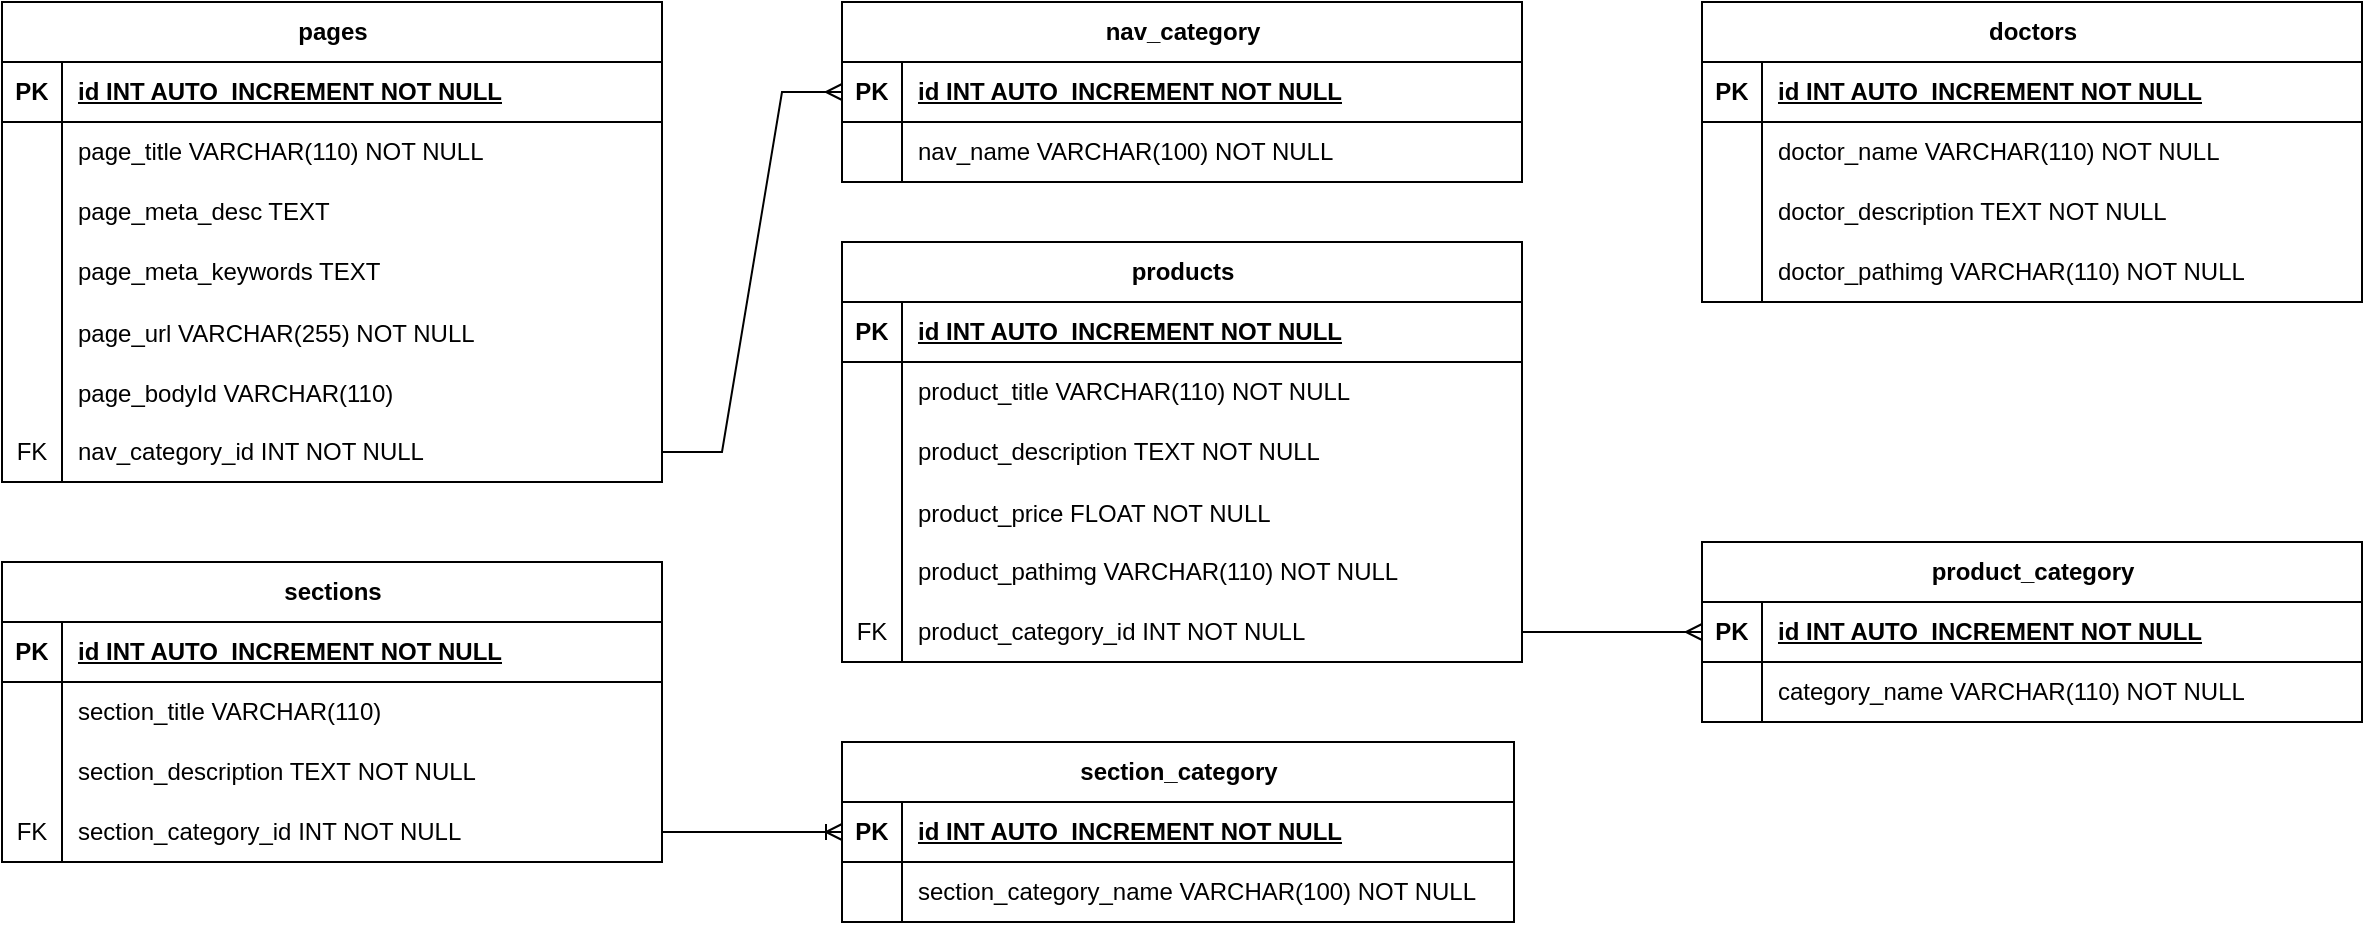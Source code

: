 <mxfile version="23.0.2" type="device">
  <diagram name="Page-1" id="jvLMgW2qh89p9YElOxy1">
    <mxGraphModel dx="1579" dy="825" grid="1" gridSize="10" guides="1" tooltips="1" connect="1" arrows="1" fold="1" page="1" pageScale="1" pageWidth="827" pageHeight="1169" math="0" shadow="0">
      <root>
        <mxCell id="0" />
        <mxCell id="1" parent="0" />
        <mxCell id="wWix9RE-jAxu2qYLu9UM-1" value="doctors" style="shape=table;startSize=30;container=1;collapsible=1;childLayout=tableLayout;fixedRows=1;rowLines=0;fontStyle=1;align=center;resizeLast=1;html=1;" vertex="1" parent="1">
          <mxGeometry x="870" y="40" width="330" height="150" as="geometry" />
        </mxCell>
        <mxCell id="wWix9RE-jAxu2qYLu9UM-2" value="" style="shape=tableRow;horizontal=0;startSize=0;swimlaneHead=0;swimlaneBody=0;fillColor=none;collapsible=0;dropTarget=0;points=[[0,0.5],[1,0.5]];portConstraint=eastwest;top=0;left=0;right=0;bottom=1;" vertex="1" parent="wWix9RE-jAxu2qYLu9UM-1">
          <mxGeometry y="30" width="330" height="30" as="geometry" />
        </mxCell>
        <mxCell id="wWix9RE-jAxu2qYLu9UM-3" value="PK" style="shape=partialRectangle;connectable=0;fillColor=none;top=0;left=0;bottom=0;right=0;fontStyle=1;overflow=hidden;whiteSpace=wrap;html=1;" vertex="1" parent="wWix9RE-jAxu2qYLu9UM-2">
          <mxGeometry width="30" height="30" as="geometry">
            <mxRectangle width="30" height="30" as="alternateBounds" />
          </mxGeometry>
        </mxCell>
        <mxCell id="wWix9RE-jAxu2qYLu9UM-4" value="id INT AUTO_INCREMENT NOT NULL" style="shape=partialRectangle;connectable=0;fillColor=none;top=0;left=0;bottom=0;right=0;align=left;spacingLeft=6;fontStyle=5;overflow=hidden;whiteSpace=wrap;html=1;" vertex="1" parent="wWix9RE-jAxu2qYLu9UM-2">
          <mxGeometry x="30" width="300" height="30" as="geometry">
            <mxRectangle width="300" height="30" as="alternateBounds" />
          </mxGeometry>
        </mxCell>
        <mxCell id="wWix9RE-jAxu2qYLu9UM-5" value="" style="shape=tableRow;horizontal=0;startSize=0;swimlaneHead=0;swimlaneBody=0;fillColor=none;collapsible=0;dropTarget=0;points=[[0,0.5],[1,0.5]];portConstraint=eastwest;top=0;left=0;right=0;bottom=0;" vertex="1" parent="wWix9RE-jAxu2qYLu9UM-1">
          <mxGeometry y="60" width="330" height="30" as="geometry" />
        </mxCell>
        <mxCell id="wWix9RE-jAxu2qYLu9UM-6" value="" style="shape=partialRectangle;connectable=0;fillColor=none;top=0;left=0;bottom=0;right=0;editable=1;overflow=hidden;whiteSpace=wrap;html=1;" vertex="1" parent="wWix9RE-jAxu2qYLu9UM-5">
          <mxGeometry width="30" height="30" as="geometry">
            <mxRectangle width="30" height="30" as="alternateBounds" />
          </mxGeometry>
        </mxCell>
        <mxCell id="wWix9RE-jAxu2qYLu9UM-7" value="doctor_name VARCHAR(110)&amp;nbsp;NOT NULL" style="shape=partialRectangle;connectable=0;fillColor=none;top=0;left=0;bottom=0;right=0;align=left;spacingLeft=6;overflow=hidden;whiteSpace=wrap;html=1;" vertex="1" parent="wWix9RE-jAxu2qYLu9UM-5">
          <mxGeometry x="30" width="300" height="30" as="geometry">
            <mxRectangle width="300" height="30" as="alternateBounds" />
          </mxGeometry>
        </mxCell>
        <mxCell id="wWix9RE-jAxu2qYLu9UM-8" value="" style="shape=tableRow;horizontal=0;startSize=0;swimlaneHead=0;swimlaneBody=0;fillColor=none;collapsible=0;dropTarget=0;points=[[0,0.5],[1,0.5]];portConstraint=eastwest;top=0;left=0;right=0;bottom=0;" vertex="1" parent="wWix9RE-jAxu2qYLu9UM-1">
          <mxGeometry y="90" width="330" height="30" as="geometry" />
        </mxCell>
        <mxCell id="wWix9RE-jAxu2qYLu9UM-9" value="" style="shape=partialRectangle;connectable=0;fillColor=none;top=0;left=0;bottom=0;right=0;editable=1;overflow=hidden;whiteSpace=wrap;html=1;" vertex="1" parent="wWix9RE-jAxu2qYLu9UM-8">
          <mxGeometry width="30" height="30" as="geometry">
            <mxRectangle width="30" height="30" as="alternateBounds" />
          </mxGeometry>
        </mxCell>
        <mxCell id="wWix9RE-jAxu2qYLu9UM-10" value="doctor_description TEXT&amp;nbsp;NOT NULL" style="shape=partialRectangle;connectable=0;fillColor=none;top=0;left=0;bottom=0;right=0;align=left;spacingLeft=6;overflow=hidden;whiteSpace=wrap;html=1;" vertex="1" parent="wWix9RE-jAxu2qYLu9UM-8">
          <mxGeometry x="30" width="300" height="30" as="geometry">
            <mxRectangle width="300" height="30" as="alternateBounds" />
          </mxGeometry>
        </mxCell>
        <mxCell id="wWix9RE-jAxu2qYLu9UM-11" value="" style="shape=tableRow;horizontal=0;startSize=0;swimlaneHead=0;swimlaneBody=0;fillColor=none;collapsible=0;dropTarget=0;points=[[0,0.5],[1,0.5]];portConstraint=eastwest;top=0;left=0;right=0;bottom=0;" vertex="1" parent="wWix9RE-jAxu2qYLu9UM-1">
          <mxGeometry y="120" width="330" height="30" as="geometry" />
        </mxCell>
        <mxCell id="wWix9RE-jAxu2qYLu9UM-12" value="" style="shape=partialRectangle;connectable=0;fillColor=none;top=0;left=0;bottom=0;right=0;editable=1;overflow=hidden;whiteSpace=wrap;html=1;" vertex="1" parent="wWix9RE-jAxu2qYLu9UM-11">
          <mxGeometry width="30" height="30" as="geometry">
            <mxRectangle width="30" height="30" as="alternateBounds" />
          </mxGeometry>
        </mxCell>
        <mxCell id="wWix9RE-jAxu2qYLu9UM-13" value="doctor_pathimg VARCHAR(110)&amp;nbsp;NOT NULL" style="shape=partialRectangle;connectable=0;fillColor=none;top=0;left=0;bottom=0;right=0;align=left;spacingLeft=6;overflow=hidden;whiteSpace=wrap;html=1;" vertex="1" parent="wWix9RE-jAxu2qYLu9UM-11">
          <mxGeometry x="30" width="300" height="30" as="geometry">
            <mxRectangle width="300" height="30" as="alternateBounds" />
          </mxGeometry>
        </mxCell>
        <mxCell id="wWix9RE-jAxu2qYLu9UM-14" value="pages" style="shape=table;startSize=30;container=1;collapsible=1;childLayout=tableLayout;fixedRows=1;rowLines=0;fontStyle=1;align=center;resizeLast=1;html=1;" vertex="1" parent="1">
          <mxGeometry x="20" y="40" width="330" height="240" as="geometry" />
        </mxCell>
        <mxCell id="wWix9RE-jAxu2qYLu9UM-15" value="" style="shape=tableRow;horizontal=0;startSize=0;swimlaneHead=0;swimlaneBody=0;fillColor=none;collapsible=0;dropTarget=0;points=[[0,0.5],[1,0.5]];portConstraint=eastwest;top=0;left=0;right=0;bottom=1;" vertex="1" parent="wWix9RE-jAxu2qYLu9UM-14">
          <mxGeometry y="30" width="330" height="30" as="geometry" />
        </mxCell>
        <mxCell id="wWix9RE-jAxu2qYLu9UM-16" value="PK" style="shape=partialRectangle;connectable=0;fillColor=none;top=0;left=0;bottom=0;right=0;fontStyle=1;overflow=hidden;whiteSpace=wrap;html=1;" vertex="1" parent="wWix9RE-jAxu2qYLu9UM-15">
          <mxGeometry width="30" height="30" as="geometry">
            <mxRectangle width="30" height="30" as="alternateBounds" />
          </mxGeometry>
        </mxCell>
        <mxCell id="wWix9RE-jAxu2qYLu9UM-17" value="id INT AUTO_INCREMENT NOT NULL" style="shape=partialRectangle;connectable=0;fillColor=none;top=0;left=0;bottom=0;right=0;align=left;spacingLeft=6;fontStyle=5;overflow=hidden;whiteSpace=wrap;html=1;" vertex="1" parent="wWix9RE-jAxu2qYLu9UM-15">
          <mxGeometry x="30" width="300" height="30" as="geometry">
            <mxRectangle width="300" height="30" as="alternateBounds" />
          </mxGeometry>
        </mxCell>
        <mxCell id="wWix9RE-jAxu2qYLu9UM-18" value="" style="shape=tableRow;horizontal=0;startSize=0;swimlaneHead=0;swimlaneBody=0;fillColor=none;collapsible=0;dropTarget=0;points=[[0,0.5],[1,0.5]];portConstraint=eastwest;top=0;left=0;right=0;bottom=0;" vertex="1" parent="wWix9RE-jAxu2qYLu9UM-14">
          <mxGeometry y="60" width="330" height="30" as="geometry" />
        </mxCell>
        <mxCell id="wWix9RE-jAxu2qYLu9UM-19" value="" style="shape=partialRectangle;connectable=0;fillColor=none;top=0;left=0;bottom=0;right=0;editable=1;overflow=hidden;whiteSpace=wrap;html=1;" vertex="1" parent="wWix9RE-jAxu2qYLu9UM-18">
          <mxGeometry width="30" height="30" as="geometry">
            <mxRectangle width="30" height="30" as="alternateBounds" />
          </mxGeometry>
        </mxCell>
        <mxCell id="wWix9RE-jAxu2qYLu9UM-20" value="page_title VARCHAR(110)&amp;nbsp;NOT NULL" style="shape=partialRectangle;connectable=0;fillColor=none;top=0;left=0;bottom=0;right=0;align=left;spacingLeft=6;overflow=hidden;whiteSpace=wrap;html=1;" vertex="1" parent="wWix9RE-jAxu2qYLu9UM-18">
          <mxGeometry x="30" width="300" height="30" as="geometry">
            <mxRectangle width="300" height="30" as="alternateBounds" />
          </mxGeometry>
        </mxCell>
        <mxCell id="wWix9RE-jAxu2qYLu9UM-21" value="" style="shape=tableRow;horizontal=0;startSize=0;swimlaneHead=0;swimlaneBody=0;fillColor=none;collapsible=0;dropTarget=0;points=[[0,0.5],[1,0.5]];portConstraint=eastwest;top=0;left=0;right=0;bottom=0;" vertex="1" parent="wWix9RE-jAxu2qYLu9UM-14">
          <mxGeometry y="90" width="330" height="30" as="geometry" />
        </mxCell>
        <mxCell id="wWix9RE-jAxu2qYLu9UM-22" value="" style="shape=partialRectangle;connectable=0;fillColor=none;top=0;left=0;bottom=0;right=0;editable=1;overflow=hidden;whiteSpace=wrap;html=1;" vertex="1" parent="wWix9RE-jAxu2qYLu9UM-21">
          <mxGeometry width="30" height="30" as="geometry">
            <mxRectangle width="30" height="30" as="alternateBounds" />
          </mxGeometry>
        </mxCell>
        <mxCell id="wWix9RE-jAxu2qYLu9UM-23" value="page_meta_desc TEXT" style="shape=partialRectangle;connectable=0;fillColor=none;top=0;left=0;bottom=0;right=0;align=left;spacingLeft=6;overflow=hidden;whiteSpace=wrap;html=1;" vertex="1" parent="wWix9RE-jAxu2qYLu9UM-21">
          <mxGeometry x="30" width="300" height="30" as="geometry">
            <mxRectangle width="300" height="30" as="alternateBounds" />
          </mxGeometry>
        </mxCell>
        <mxCell id="wWix9RE-jAxu2qYLu9UM-24" value="" style="shape=tableRow;horizontal=0;startSize=0;swimlaneHead=0;swimlaneBody=0;fillColor=none;collapsible=0;dropTarget=0;points=[[0,0.5],[1,0.5]];portConstraint=eastwest;top=0;left=0;right=0;bottom=0;" vertex="1" parent="wWix9RE-jAxu2qYLu9UM-14">
          <mxGeometry y="120" width="330" height="30" as="geometry" />
        </mxCell>
        <mxCell id="wWix9RE-jAxu2qYLu9UM-25" value="" style="shape=partialRectangle;connectable=0;fillColor=none;top=0;left=0;bottom=0;right=0;editable=1;overflow=hidden;whiteSpace=wrap;html=1;" vertex="1" parent="wWix9RE-jAxu2qYLu9UM-24">
          <mxGeometry width="30" height="30" as="geometry">
            <mxRectangle width="30" height="30" as="alternateBounds" />
          </mxGeometry>
        </mxCell>
        <mxCell id="wWix9RE-jAxu2qYLu9UM-26" value="page_meta_keywords TEXT" style="shape=partialRectangle;connectable=0;fillColor=none;top=0;left=0;bottom=0;right=0;align=left;spacingLeft=6;overflow=hidden;whiteSpace=wrap;html=1;" vertex="1" parent="wWix9RE-jAxu2qYLu9UM-24">
          <mxGeometry x="30" width="300" height="30" as="geometry">
            <mxRectangle width="300" height="30" as="alternateBounds" />
          </mxGeometry>
        </mxCell>
        <mxCell id="wWix9RE-jAxu2qYLu9UM-27" value="" style="shape=tableRow;horizontal=0;startSize=0;swimlaneHead=0;swimlaneBody=0;fillColor=none;collapsible=0;dropTarget=0;points=[[0,0.5],[1,0.5]];portConstraint=eastwest;top=0;left=0;right=0;bottom=0;" vertex="1" parent="wWix9RE-jAxu2qYLu9UM-14">
          <mxGeometry y="150" width="330" height="30" as="geometry" />
        </mxCell>
        <mxCell id="wWix9RE-jAxu2qYLu9UM-28" value="" style="shape=partialRectangle;connectable=0;fillColor=none;top=0;left=0;bottom=0;right=0;editable=1;overflow=hidden;" vertex="1" parent="wWix9RE-jAxu2qYLu9UM-27">
          <mxGeometry width="30" height="30" as="geometry">
            <mxRectangle width="30" height="30" as="alternateBounds" />
          </mxGeometry>
        </mxCell>
        <mxCell id="wWix9RE-jAxu2qYLu9UM-29" value="page_url VARCHAR(255) NOT NULL" style="shape=partialRectangle;connectable=0;fillColor=none;top=0;left=0;bottom=0;right=0;align=left;spacingLeft=6;overflow=hidden;" vertex="1" parent="wWix9RE-jAxu2qYLu9UM-27">
          <mxGeometry x="30" width="300" height="30" as="geometry">
            <mxRectangle width="300" height="30" as="alternateBounds" />
          </mxGeometry>
        </mxCell>
        <mxCell id="wWix9RE-jAxu2qYLu9UM-30" value="" style="shape=tableRow;horizontal=0;startSize=0;swimlaneHead=0;swimlaneBody=0;fillColor=none;collapsible=0;dropTarget=0;points=[[0,0.5],[1,0.5]];portConstraint=eastwest;top=0;left=0;right=0;bottom=0;" vertex="1" parent="wWix9RE-jAxu2qYLu9UM-14">
          <mxGeometry y="180" width="330" height="30" as="geometry" />
        </mxCell>
        <mxCell id="wWix9RE-jAxu2qYLu9UM-31" value="" style="shape=partialRectangle;connectable=0;fillColor=none;top=0;left=0;bottom=0;right=0;editable=1;overflow=hidden;" vertex="1" parent="wWix9RE-jAxu2qYLu9UM-30">
          <mxGeometry width="30" height="30" as="geometry">
            <mxRectangle width="30" height="30" as="alternateBounds" />
          </mxGeometry>
        </mxCell>
        <mxCell id="wWix9RE-jAxu2qYLu9UM-32" value="page_bodyId VARCHAR(110)" style="shape=partialRectangle;connectable=0;fillColor=none;top=0;left=0;bottom=0;right=0;align=left;spacingLeft=6;overflow=hidden;" vertex="1" parent="wWix9RE-jAxu2qYLu9UM-30">
          <mxGeometry x="30" width="300" height="30" as="geometry">
            <mxRectangle width="300" height="30" as="alternateBounds" />
          </mxGeometry>
        </mxCell>
        <mxCell id="wWix9RE-jAxu2qYLu9UM-33" value="" style="shape=tableRow;horizontal=0;startSize=0;swimlaneHead=0;swimlaneBody=0;fillColor=none;collapsible=0;dropTarget=0;points=[[0,0.5],[1,0.5]];portConstraint=eastwest;top=0;left=0;right=0;bottom=0;" vertex="1" parent="wWix9RE-jAxu2qYLu9UM-14">
          <mxGeometry y="210" width="330" height="30" as="geometry" />
        </mxCell>
        <mxCell id="wWix9RE-jAxu2qYLu9UM-34" value="FK" style="shape=partialRectangle;connectable=0;fillColor=none;top=0;left=0;bottom=0;right=0;fontStyle=0;overflow=hidden;whiteSpace=wrap;html=1;" vertex="1" parent="wWix9RE-jAxu2qYLu9UM-33">
          <mxGeometry width="30" height="30" as="geometry">
            <mxRectangle width="30" height="30" as="alternateBounds" />
          </mxGeometry>
        </mxCell>
        <mxCell id="wWix9RE-jAxu2qYLu9UM-35" value="nav_category_id INT NOT NULL" style="shape=partialRectangle;connectable=0;fillColor=none;top=0;left=0;bottom=0;right=0;align=left;spacingLeft=6;fontStyle=0;overflow=hidden;whiteSpace=wrap;html=1;" vertex="1" parent="wWix9RE-jAxu2qYLu9UM-33">
          <mxGeometry x="30" width="300" height="30" as="geometry">
            <mxRectangle width="300" height="30" as="alternateBounds" />
          </mxGeometry>
        </mxCell>
        <mxCell id="wWix9RE-jAxu2qYLu9UM-45" value="nav_category" style="shape=table;startSize=30;container=1;collapsible=1;childLayout=tableLayout;fixedRows=1;rowLines=0;fontStyle=1;align=center;resizeLast=1;html=1;" vertex="1" parent="1">
          <mxGeometry x="440" y="40" width="340" height="90" as="geometry" />
        </mxCell>
        <mxCell id="wWix9RE-jAxu2qYLu9UM-46" value="" style="shape=tableRow;horizontal=0;startSize=0;swimlaneHead=0;swimlaneBody=0;fillColor=none;collapsible=0;dropTarget=0;points=[[0,0.5],[1,0.5]];portConstraint=eastwest;top=0;left=0;right=0;bottom=1;" vertex="1" parent="wWix9RE-jAxu2qYLu9UM-45">
          <mxGeometry y="30" width="340" height="30" as="geometry" />
        </mxCell>
        <mxCell id="wWix9RE-jAxu2qYLu9UM-47" value="PK" style="shape=partialRectangle;connectable=0;fillColor=none;top=0;left=0;bottom=0;right=0;fontStyle=1;overflow=hidden;whiteSpace=wrap;html=1;" vertex="1" parent="wWix9RE-jAxu2qYLu9UM-46">
          <mxGeometry width="30" height="30" as="geometry">
            <mxRectangle width="30" height="30" as="alternateBounds" />
          </mxGeometry>
        </mxCell>
        <mxCell id="wWix9RE-jAxu2qYLu9UM-48" value="id INT AUTO_INCREMENT NOT NULL" style="shape=partialRectangle;connectable=0;fillColor=none;top=0;left=0;bottom=0;right=0;align=left;spacingLeft=6;fontStyle=5;overflow=hidden;whiteSpace=wrap;html=1;" vertex="1" parent="wWix9RE-jAxu2qYLu9UM-46">
          <mxGeometry x="30" width="310" height="30" as="geometry">
            <mxRectangle width="310" height="30" as="alternateBounds" />
          </mxGeometry>
        </mxCell>
        <mxCell id="wWix9RE-jAxu2qYLu9UM-49" value="" style="shape=tableRow;horizontal=0;startSize=0;swimlaneHead=0;swimlaneBody=0;fillColor=none;collapsible=0;dropTarget=0;points=[[0,0.5],[1,0.5]];portConstraint=eastwest;top=0;left=0;right=0;bottom=0;" vertex="1" parent="wWix9RE-jAxu2qYLu9UM-45">
          <mxGeometry y="60" width="340" height="30" as="geometry" />
        </mxCell>
        <mxCell id="wWix9RE-jAxu2qYLu9UM-50" value="" style="shape=partialRectangle;connectable=0;fillColor=none;top=0;left=0;bottom=0;right=0;editable=1;overflow=hidden;whiteSpace=wrap;html=1;" vertex="1" parent="wWix9RE-jAxu2qYLu9UM-49">
          <mxGeometry width="30" height="30" as="geometry">
            <mxRectangle width="30" height="30" as="alternateBounds" />
          </mxGeometry>
        </mxCell>
        <mxCell id="wWix9RE-jAxu2qYLu9UM-51" value="nav_name VARCHAR(100)&amp;nbsp;NOT NULL" style="shape=partialRectangle;connectable=0;fillColor=none;top=0;left=0;bottom=0;right=0;align=left;spacingLeft=6;overflow=hidden;whiteSpace=wrap;html=1;" vertex="1" parent="wWix9RE-jAxu2qYLu9UM-49">
          <mxGeometry x="30" width="310" height="30" as="geometry">
            <mxRectangle width="310" height="30" as="alternateBounds" />
          </mxGeometry>
        </mxCell>
        <mxCell id="wWix9RE-jAxu2qYLu9UM-58" value="" style="edgeStyle=entityRelationEdgeStyle;fontSize=12;html=1;endArrow=ERmany;rounded=0;entryX=0;entryY=0.5;entryDx=0;entryDy=0;exitX=1;exitY=0.5;exitDx=0;exitDy=0;" edge="1" parent="1" source="wWix9RE-jAxu2qYLu9UM-33" target="wWix9RE-jAxu2qYLu9UM-46">
          <mxGeometry width="100" height="100" relative="1" as="geometry">
            <mxPoint x="370" y="440" as="sourcePoint" />
            <mxPoint x="470" y="340" as="targetPoint" />
          </mxGeometry>
        </mxCell>
        <mxCell id="wWix9RE-jAxu2qYLu9UM-72" value="sections" style="shape=table;startSize=30;container=1;collapsible=1;childLayout=tableLayout;fixedRows=1;rowLines=0;fontStyle=1;align=center;resizeLast=1;html=1;" vertex="1" parent="1">
          <mxGeometry x="20" y="320" width="330" height="150" as="geometry" />
        </mxCell>
        <mxCell id="wWix9RE-jAxu2qYLu9UM-73" value="" style="shape=tableRow;horizontal=0;startSize=0;swimlaneHead=0;swimlaneBody=0;fillColor=none;collapsible=0;dropTarget=0;points=[[0,0.5],[1,0.5]];portConstraint=eastwest;top=0;left=0;right=0;bottom=1;" vertex="1" parent="wWix9RE-jAxu2qYLu9UM-72">
          <mxGeometry y="30" width="330" height="30" as="geometry" />
        </mxCell>
        <mxCell id="wWix9RE-jAxu2qYLu9UM-74" value="PK" style="shape=partialRectangle;connectable=0;fillColor=none;top=0;left=0;bottom=0;right=0;fontStyle=1;overflow=hidden;whiteSpace=wrap;html=1;" vertex="1" parent="wWix9RE-jAxu2qYLu9UM-73">
          <mxGeometry width="30" height="30" as="geometry">
            <mxRectangle width="30" height="30" as="alternateBounds" />
          </mxGeometry>
        </mxCell>
        <mxCell id="wWix9RE-jAxu2qYLu9UM-75" value="id INT AUTO_INCREMENT NOT NULL" style="shape=partialRectangle;connectable=0;fillColor=none;top=0;left=0;bottom=0;right=0;align=left;spacingLeft=6;fontStyle=5;overflow=hidden;whiteSpace=wrap;html=1;" vertex="1" parent="wWix9RE-jAxu2qYLu9UM-73">
          <mxGeometry x="30" width="300" height="30" as="geometry">
            <mxRectangle width="300" height="30" as="alternateBounds" />
          </mxGeometry>
        </mxCell>
        <mxCell id="wWix9RE-jAxu2qYLu9UM-76" value="" style="shape=tableRow;horizontal=0;startSize=0;swimlaneHead=0;swimlaneBody=0;fillColor=none;collapsible=0;dropTarget=0;points=[[0,0.5],[1,0.5]];portConstraint=eastwest;top=0;left=0;right=0;bottom=0;" vertex="1" parent="wWix9RE-jAxu2qYLu9UM-72">
          <mxGeometry y="60" width="330" height="30" as="geometry" />
        </mxCell>
        <mxCell id="wWix9RE-jAxu2qYLu9UM-77" value="" style="shape=partialRectangle;connectable=0;fillColor=none;top=0;left=0;bottom=0;right=0;editable=1;overflow=hidden;whiteSpace=wrap;html=1;" vertex="1" parent="wWix9RE-jAxu2qYLu9UM-76">
          <mxGeometry width="30" height="30" as="geometry">
            <mxRectangle width="30" height="30" as="alternateBounds" />
          </mxGeometry>
        </mxCell>
        <mxCell id="wWix9RE-jAxu2qYLu9UM-78" value="section_title VARCHAR(110)" style="shape=partialRectangle;connectable=0;fillColor=none;top=0;left=0;bottom=0;right=0;align=left;spacingLeft=6;overflow=hidden;whiteSpace=wrap;html=1;" vertex="1" parent="wWix9RE-jAxu2qYLu9UM-76">
          <mxGeometry x="30" width="300" height="30" as="geometry">
            <mxRectangle width="300" height="30" as="alternateBounds" />
          </mxGeometry>
        </mxCell>
        <mxCell id="wWix9RE-jAxu2qYLu9UM-79" value="" style="shape=tableRow;horizontal=0;startSize=0;swimlaneHead=0;swimlaneBody=0;fillColor=none;collapsible=0;dropTarget=0;points=[[0,0.5],[1,0.5]];portConstraint=eastwest;top=0;left=0;right=0;bottom=0;" vertex="1" parent="wWix9RE-jAxu2qYLu9UM-72">
          <mxGeometry y="90" width="330" height="30" as="geometry" />
        </mxCell>
        <mxCell id="wWix9RE-jAxu2qYLu9UM-80" value="" style="shape=partialRectangle;connectable=0;fillColor=none;top=0;left=0;bottom=0;right=0;editable=1;overflow=hidden;whiteSpace=wrap;html=1;" vertex="1" parent="wWix9RE-jAxu2qYLu9UM-79">
          <mxGeometry width="30" height="30" as="geometry">
            <mxRectangle width="30" height="30" as="alternateBounds" />
          </mxGeometry>
        </mxCell>
        <mxCell id="wWix9RE-jAxu2qYLu9UM-81" value="section_description TEXT&amp;nbsp;NOT NULL" style="shape=partialRectangle;connectable=0;fillColor=none;top=0;left=0;bottom=0;right=0;align=left;spacingLeft=6;overflow=hidden;whiteSpace=wrap;html=1;" vertex="1" parent="wWix9RE-jAxu2qYLu9UM-79">
          <mxGeometry x="30" width="300" height="30" as="geometry">
            <mxRectangle width="300" height="30" as="alternateBounds" />
          </mxGeometry>
        </mxCell>
        <mxCell id="wWix9RE-jAxu2qYLu9UM-119" value="" style="shape=tableRow;horizontal=0;startSize=0;swimlaneHead=0;swimlaneBody=0;fillColor=none;collapsible=0;dropTarget=0;points=[[0,0.5],[1,0.5]];portConstraint=eastwest;top=0;left=0;right=0;bottom=0;" vertex="1" parent="wWix9RE-jAxu2qYLu9UM-72">
          <mxGeometry y="120" width="330" height="30" as="geometry" />
        </mxCell>
        <mxCell id="wWix9RE-jAxu2qYLu9UM-120" value="FK" style="shape=partialRectangle;connectable=0;fillColor=none;top=0;left=0;bottom=0;right=0;fontStyle=0;overflow=hidden;whiteSpace=wrap;html=1;" vertex="1" parent="wWix9RE-jAxu2qYLu9UM-119">
          <mxGeometry width="30" height="30" as="geometry">
            <mxRectangle width="30" height="30" as="alternateBounds" />
          </mxGeometry>
        </mxCell>
        <mxCell id="wWix9RE-jAxu2qYLu9UM-121" value="section_category_id INT NOT NULL" style="shape=partialRectangle;connectable=0;fillColor=none;top=0;left=0;bottom=0;right=0;align=left;spacingLeft=6;fontStyle=0;overflow=hidden;whiteSpace=wrap;html=1;" vertex="1" parent="wWix9RE-jAxu2qYLu9UM-119">
          <mxGeometry x="30" width="300" height="30" as="geometry">
            <mxRectangle width="300" height="30" as="alternateBounds" />
          </mxGeometry>
        </mxCell>
        <mxCell id="wWix9RE-jAxu2qYLu9UM-85" value="products" style="shape=table;startSize=30;container=1;collapsible=1;childLayout=tableLayout;fixedRows=1;rowLines=0;fontStyle=1;align=center;resizeLast=1;html=1;" vertex="1" parent="1">
          <mxGeometry x="440" y="160" width="340" height="210" as="geometry" />
        </mxCell>
        <mxCell id="wWix9RE-jAxu2qYLu9UM-86" value="" style="shape=tableRow;horizontal=0;startSize=0;swimlaneHead=0;swimlaneBody=0;fillColor=none;collapsible=0;dropTarget=0;points=[[0,0.5],[1,0.5]];portConstraint=eastwest;top=0;left=0;right=0;bottom=1;" vertex="1" parent="wWix9RE-jAxu2qYLu9UM-85">
          <mxGeometry y="30" width="340" height="30" as="geometry" />
        </mxCell>
        <mxCell id="wWix9RE-jAxu2qYLu9UM-87" value="PK" style="shape=partialRectangle;connectable=0;fillColor=none;top=0;left=0;bottom=0;right=0;fontStyle=1;overflow=hidden;whiteSpace=wrap;html=1;" vertex="1" parent="wWix9RE-jAxu2qYLu9UM-86">
          <mxGeometry width="30" height="30" as="geometry">
            <mxRectangle width="30" height="30" as="alternateBounds" />
          </mxGeometry>
        </mxCell>
        <mxCell id="wWix9RE-jAxu2qYLu9UM-88" value="id INT AUTO_INCREMENT NOT NULL" style="shape=partialRectangle;connectable=0;fillColor=none;top=0;left=0;bottom=0;right=0;align=left;spacingLeft=6;fontStyle=5;overflow=hidden;whiteSpace=wrap;html=1;" vertex="1" parent="wWix9RE-jAxu2qYLu9UM-86">
          <mxGeometry x="30" width="310" height="30" as="geometry">
            <mxRectangle width="310" height="30" as="alternateBounds" />
          </mxGeometry>
        </mxCell>
        <mxCell id="wWix9RE-jAxu2qYLu9UM-89" value="" style="shape=tableRow;horizontal=0;startSize=0;swimlaneHead=0;swimlaneBody=0;fillColor=none;collapsible=0;dropTarget=0;points=[[0,0.5],[1,0.5]];portConstraint=eastwest;top=0;left=0;right=0;bottom=0;" vertex="1" parent="wWix9RE-jAxu2qYLu9UM-85">
          <mxGeometry y="60" width="340" height="30" as="geometry" />
        </mxCell>
        <mxCell id="wWix9RE-jAxu2qYLu9UM-90" value="" style="shape=partialRectangle;connectable=0;fillColor=none;top=0;left=0;bottom=0;right=0;editable=1;overflow=hidden;whiteSpace=wrap;html=1;" vertex="1" parent="wWix9RE-jAxu2qYLu9UM-89">
          <mxGeometry width="30" height="30" as="geometry">
            <mxRectangle width="30" height="30" as="alternateBounds" />
          </mxGeometry>
        </mxCell>
        <mxCell id="wWix9RE-jAxu2qYLu9UM-91" value="product_title VARCHAR(110)&amp;nbsp;NOT NULL" style="shape=partialRectangle;connectable=0;fillColor=none;top=0;left=0;bottom=0;right=0;align=left;spacingLeft=6;overflow=hidden;whiteSpace=wrap;html=1;" vertex="1" parent="wWix9RE-jAxu2qYLu9UM-89">
          <mxGeometry x="30" width="310" height="30" as="geometry">
            <mxRectangle width="310" height="30" as="alternateBounds" />
          </mxGeometry>
        </mxCell>
        <mxCell id="wWix9RE-jAxu2qYLu9UM-92" value="" style="shape=tableRow;horizontal=0;startSize=0;swimlaneHead=0;swimlaneBody=0;fillColor=none;collapsible=0;dropTarget=0;points=[[0,0.5],[1,0.5]];portConstraint=eastwest;top=0;left=0;right=0;bottom=0;" vertex="1" parent="wWix9RE-jAxu2qYLu9UM-85">
          <mxGeometry y="90" width="340" height="30" as="geometry" />
        </mxCell>
        <mxCell id="wWix9RE-jAxu2qYLu9UM-93" value="" style="shape=partialRectangle;connectable=0;fillColor=none;top=0;left=0;bottom=0;right=0;editable=1;overflow=hidden;whiteSpace=wrap;html=1;" vertex="1" parent="wWix9RE-jAxu2qYLu9UM-92">
          <mxGeometry width="30" height="30" as="geometry">
            <mxRectangle width="30" height="30" as="alternateBounds" />
          </mxGeometry>
        </mxCell>
        <mxCell id="wWix9RE-jAxu2qYLu9UM-94" value="product_description TEXT&amp;nbsp;NOT NULL" style="shape=partialRectangle;connectable=0;fillColor=none;top=0;left=0;bottom=0;right=0;align=left;spacingLeft=6;overflow=hidden;whiteSpace=wrap;html=1;" vertex="1" parent="wWix9RE-jAxu2qYLu9UM-92">
          <mxGeometry x="30" width="310" height="30" as="geometry">
            <mxRectangle width="310" height="30" as="alternateBounds" />
          </mxGeometry>
        </mxCell>
        <mxCell id="wWix9RE-jAxu2qYLu9UM-126" value="" style="shape=tableRow;horizontal=0;startSize=0;swimlaneHead=0;swimlaneBody=0;fillColor=none;collapsible=0;dropTarget=0;points=[[0,0.5],[1,0.5]];portConstraint=eastwest;top=0;left=0;right=0;bottom=0;" vertex="1" parent="wWix9RE-jAxu2qYLu9UM-85">
          <mxGeometry y="120" width="340" height="30" as="geometry" />
        </mxCell>
        <mxCell id="wWix9RE-jAxu2qYLu9UM-127" value="" style="shape=partialRectangle;connectable=0;fillColor=none;top=0;left=0;bottom=0;right=0;editable=1;overflow=hidden;" vertex="1" parent="wWix9RE-jAxu2qYLu9UM-126">
          <mxGeometry width="30" height="30" as="geometry">
            <mxRectangle width="30" height="30" as="alternateBounds" />
          </mxGeometry>
        </mxCell>
        <mxCell id="wWix9RE-jAxu2qYLu9UM-128" value="product_price FLOAT NOT NULL" style="shape=partialRectangle;connectable=0;fillColor=none;top=0;left=0;bottom=0;right=0;align=left;spacingLeft=6;overflow=hidden;" vertex="1" parent="wWix9RE-jAxu2qYLu9UM-126">
          <mxGeometry x="30" width="310" height="30" as="geometry">
            <mxRectangle width="310" height="30" as="alternateBounds" />
          </mxGeometry>
        </mxCell>
        <mxCell id="wWix9RE-jAxu2qYLu9UM-95" value="" style="shape=tableRow;horizontal=0;startSize=0;swimlaneHead=0;swimlaneBody=0;fillColor=none;collapsible=0;dropTarget=0;points=[[0,0.5],[1,0.5]];portConstraint=eastwest;top=0;left=0;right=0;bottom=0;" vertex="1" parent="wWix9RE-jAxu2qYLu9UM-85">
          <mxGeometry y="150" width="340" height="30" as="geometry" />
        </mxCell>
        <mxCell id="wWix9RE-jAxu2qYLu9UM-96" value="" style="shape=partialRectangle;connectable=0;fillColor=none;top=0;left=0;bottom=0;right=0;editable=1;overflow=hidden;whiteSpace=wrap;html=1;" vertex="1" parent="wWix9RE-jAxu2qYLu9UM-95">
          <mxGeometry width="30" height="30" as="geometry">
            <mxRectangle width="30" height="30" as="alternateBounds" />
          </mxGeometry>
        </mxCell>
        <mxCell id="wWix9RE-jAxu2qYLu9UM-97" value="product_pathimg&amp;nbsp;VARCHAR(110)&amp;nbsp;NOT NULL" style="shape=partialRectangle;connectable=0;fillColor=none;top=0;left=0;bottom=0;right=0;align=left;spacingLeft=6;overflow=hidden;whiteSpace=wrap;html=1;" vertex="1" parent="wWix9RE-jAxu2qYLu9UM-95">
          <mxGeometry x="30" width="310" height="30" as="geometry">
            <mxRectangle width="310" height="30" as="alternateBounds" />
          </mxGeometry>
        </mxCell>
        <mxCell id="wWix9RE-jAxu2qYLu9UM-107" value="" style="shape=tableRow;horizontal=0;startSize=0;swimlaneHead=0;swimlaneBody=0;fillColor=none;collapsible=0;dropTarget=0;points=[[0,0.5],[1,0.5]];portConstraint=eastwest;top=0;left=0;right=0;bottom=0;" vertex="1" parent="wWix9RE-jAxu2qYLu9UM-85">
          <mxGeometry y="180" width="340" height="30" as="geometry" />
        </mxCell>
        <mxCell id="wWix9RE-jAxu2qYLu9UM-108" value="FK" style="shape=partialRectangle;connectable=0;fillColor=none;top=0;left=0;bottom=0;right=0;fontStyle=0;overflow=hidden;whiteSpace=wrap;html=1;" vertex="1" parent="wWix9RE-jAxu2qYLu9UM-107">
          <mxGeometry width="30" height="30" as="geometry">
            <mxRectangle width="30" height="30" as="alternateBounds" />
          </mxGeometry>
        </mxCell>
        <mxCell id="wWix9RE-jAxu2qYLu9UM-109" value="product_category_id INT NOT NULL" style="shape=partialRectangle;connectable=0;fillColor=none;top=0;left=0;bottom=0;right=0;align=left;spacingLeft=6;fontStyle=0;overflow=hidden;whiteSpace=wrap;html=1;" vertex="1" parent="wWix9RE-jAxu2qYLu9UM-107">
          <mxGeometry x="30" width="310" height="30" as="geometry">
            <mxRectangle width="310" height="30" as="alternateBounds" />
          </mxGeometry>
        </mxCell>
        <mxCell id="wWix9RE-jAxu2qYLu9UM-98" value="product_category" style="shape=table;startSize=30;container=1;collapsible=1;childLayout=tableLayout;fixedRows=1;rowLines=0;fontStyle=1;align=center;resizeLast=1;html=1;" vertex="1" parent="1">
          <mxGeometry x="870" y="310" width="330" height="90" as="geometry" />
        </mxCell>
        <mxCell id="wWix9RE-jAxu2qYLu9UM-99" value="" style="shape=tableRow;horizontal=0;startSize=0;swimlaneHead=0;swimlaneBody=0;fillColor=none;collapsible=0;dropTarget=0;points=[[0,0.5],[1,0.5]];portConstraint=eastwest;top=0;left=0;right=0;bottom=1;" vertex="1" parent="wWix9RE-jAxu2qYLu9UM-98">
          <mxGeometry y="30" width="330" height="30" as="geometry" />
        </mxCell>
        <mxCell id="wWix9RE-jAxu2qYLu9UM-100" value="PK" style="shape=partialRectangle;connectable=0;fillColor=none;top=0;left=0;bottom=0;right=0;fontStyle=1;overflow=hidden;whiteSpace=wrap;html=1;" vertex="1" parent="wWix9RE-jAxu2qYLu9UM-99">
          <mxGeometry width="30" height="30" as="geometry">
            <mxRectangle width="30" height="30" as="alternateBounds" />
          </mxGeometry>
        </mxCell>
        <mxCell id="wWix9RE-jAxu2qYLu9UM-101" value="id INT AUTO_INCREMENT NOT NULL" style="shape=partialRectangle;connectable=0;fillColor=none;top=0;left=0;bottom=0;right=0;align=left;spacingLeft=6;fontStyle=5;overflow=hidden;whiteSpace=wrap;html=1;" vertex="1" parent="wWix9RE-jAxu2qYLu9UM-99">
          <mxGeometry x="30" width="300" height="30" as="geometry">
            <mxRectangle width="300" height="30" as="alternateBounds" />
          </mxGeometry>
        </mxCell>
        <mxCell id="wWix9RE-jAxu2qYLu9UM-102" value="" style="shape=tableRow;horizontal=0;startSize=0;swimlaneHead=0;swimlaneBody=0;fillColor=none;collapsible=0;dropTarget=0;points=[[0,0.5],[1,0.5]];portConstraint=eastwest;top=0;left=0;right=0;bottom=0;" vertex="1" parent="wWix9RE-jAxu2qYLu9UM-98">
          <mxGeometry y="60" width="330" height="30" as="geometry" />
        </mxCell>
        <mxCell id="wWix9RE-jAxu2qYLu9UM-103" value="" style="shape=partialRectangle;connectable=0;fillColor=none;top=0;left=0;bottom=0;right=0;editable=1;overflow=hidden;whiteSpace=wrap;html=1;" vertex="1" parent="wWix9RE-jAxu2qYLu9UM-102">
          <mxGeometry width="30" height="30" as="geometry">
            <mxRectangle width="30" height="30" as="alternateBounds" />
          </mxGeometry>
        </mxCell>
        <mxCell id="wWix9RE-jAxu2qYLu9UM-104" value="category_name VARCHAR(110)&amp;nbsp;NOT NULL" style="shape=partialRectangle;connectable=0;fillColor=none;top=0;left=0;bottom=0;right=0;align=left;spacingLeft=6;overflow=hidden;whiteSpace=wrap;html=1;" vertex="1" parent="wWix9RE-jAxu2qYLu9UM-102">
          <mxGeometry x="30" width="300" height="30" as="geometry">
            <mxRectangle width="300" height="30" as="alternateBounds" />
          </mxGeometry>
        </mxCell>
        <mxCell id="wWix9RE-jAxu2qYLu9UM-110" value="" style="edgeStyle=entityRelationEdgeStyle;fontSize=12;html=1;endArrow=ERmany;rounded=0;entryX=0;entryY=0.5;entryDx=0;entryDy=0;" edge="1" parent="1" source="wWix9RE-jAxu2qYLu9UM-107" target="wWix9RE-jAxu2qYLu9UM-99">
          <mxGeometry width="100" height="100" relative="1" as="geometry">
            <mxPoint x="480" y="680" as="sourcePoint" />
            <mxPoint x="580" y="580" as="targetPoint" />
          </mxGeometry>
        </mxCell>
        <mxCell id="wWix9RE-jAxu2qYLu9UM-112" value="section_category" style="shape=table;startSize=30;container=1;collapsible=1;childLayout=tableLayout;fixedRows=1;rowLines=0;fontStyle=1;align=center;resizeLast=1;html=1;" vertex="1" parent="1">
          <mxGeometry x="440" y="410" width="336" height="90" as="geometry" />
        </mxCell>
        <mxCell id="wWix9RE-jAxu2qYLu9UM-113" value="" style="shape=tableRow;horizontal=0;startSize=0;swimlaneHead=0;swimlaneBody=0;fillColor=none;collapsible=0;dropTarget=0;points=[[0,0.5],[1,0.5]];portConstraint=eastwest;top=0;left=0;right=0;bottom=1;" vertex="1" parent="wWix9RE-jAxu2qYLu9UM-112">
          <mxGeometry y="30" width="336" height="30" as="geometry" />
        </mxCell>
        <mxCell id="wWix9RE-jAxu2qYLu9UM-114" value="PK" style="shape=partialRectangle;connectable=0;fillColor=none;top=0;left=0;bottom=0;right=0;fontStyle=1;overflow=hidden;whiteSpace=wrap;html=1;" vertex="1" parent="wWix9RE-jAxu2qYLu9UM-113">
          <mxGeometry width="30" height="30" as="geometry">
            <mxRectangle width="30" height="30" as="alternateBounds" />
          </mxGeometry>
        </mxCell>
        <mxCell id="wWix9RE-jAxu2qYLu9UM-115" value="id INT AUTO_INCREMENT NOT NULL" style="shape=partialRectangle;connectable=0;fillColor=none;top=0;left=0;bottom=0;right=0;align=left;spacingLeft=6;fontStyle=5;overflow=hidden;whiteSpace=wrap;html=1;" vertex="1" parent="wWix9RE-jAxu2qYLu9UM-113">
          <mxGeometry x="30" width="306" height="30" as="geometry">
            <mxRectangle width="306" height="30" as="alternateBounds" />
          </mxGeometry>
        </mxCell>
        <mxCell id="wWix9RE-jAxu2qYLu9UM-116" value="" style="shape=tableRow;horizontal=0;startSize=0;swimlaneHead=0;swimlaneBody=0;fillColor=none;collapsible=0;dropTarget=0;points=[[0,0.5],[1,0.5]];portConstraint=eastwest;top=0;left=0;right=0;bottom=0;" vertex="1" parent="wWix9RE-jAxu2qYLu9UM-112">
          <mxGeometry y="60" width="336" height="30" as="geometry" />
        </mxCell>
        <mxCell id="wWix9RE-jAxu2qYLu9UM-117" value="" style="shape=partialRectangle;connectable=0;fillColor=none;top=0;left=0;bottom=0;right=0;editable=1;overflow=hidden;whiteSpace=wrap;html=1;" vertex="1" parent="wWix9RE-jAxu2qYLu9UM-116">
          <mxGeometry width="30" height="30" as="geometry">
            <mxRectangle width="30" height="30" as="alternateBounds" />
          </mxGeometry>
        </mxCell>
        <mxCell id="wWix9RE-jAxu2qYLu9UM-118" value="section_category_name&amp;nbsp;VARCHAR(100)&amp;nbsp;NOT NULL" style="shape=partialRectangle;connectable=0;fillColor=none;top=0;left=0;bottom=0;right=0;align=left;spacingLeft=6;overflow=hidden;whiteSpace=wrap;html=1;" vertex="1" parent="wWix9RE-jAxu2qYLu9UM-116">
          <mxGeometry x="30" width="306" height="30" as="geometry">
            <mxRectangle width="306" height="30" as="alternateBounds" />
          </mxGeometry>
        </mxCell>
        <mxCell id="wWix9RE-jAxu2qYLu9UM-122" value="" style="edgeStyle=entityRelationEdgeStyle;fontSize=12;html=1;endArrow=ERoneToMany;rounded=0;entryX=0;entryY=0.5;entryDx=0;entryDy=0;exitX=1;exitY=0.5;exitDx=0;exitDy=0;" edge="1" parent="1" source="wWix9RE-jAxu2qYLu9UM-119" target="wWix9RE-jAxu2qYLu9UM-113">
          <mxGeometry width="100" height="100" relative="1" as="geometry">
            <mxPoint x="370" y="960" as="sourcePoint" />
            <mxPoint x="470" y="860" as="targetPoint" />
          </mxGeometry>
        </mxCell>
        <mxCell id="wWix9RE-jAxu2qYLu9UM-123" value="" style="shape=tableRow;horizontal=0;startSize=0;swimlaneHead=0;swimlaneBody=0;fillColor=none;collapsible=0;dropTarget=0;points=[[0,0.5],[1,0.5]];portConstraint=eastwest;top=0;left=0;right=0;bottom=0;" vertex="1" parent="1">
          <mxGeometry x="110" y="420" width="330" height="30" as="geometry" />
        </mxCell>
        <mxCell id="wWix9RE-jAxu2qYLu9UM-124" value="" style="shape=partialRectangle;connectable=0;fillColor=none;top=0;left=0;bottom=0;right=0;editable=1;overflow=hidden;whiteSpace=wrap;html=1;" vertex="1" parent="wWix9RE-jAxu2qYLu9UM-123">
          <mxGeometry width="30" height="30" as="geometry">
            <mxRectangle width="30" height="30" as="alternateBounds" />
          </mxGeometry>
        </mxCell>
      </root>
    </mxGraphModel>
  </diagram>
</mxfile>
